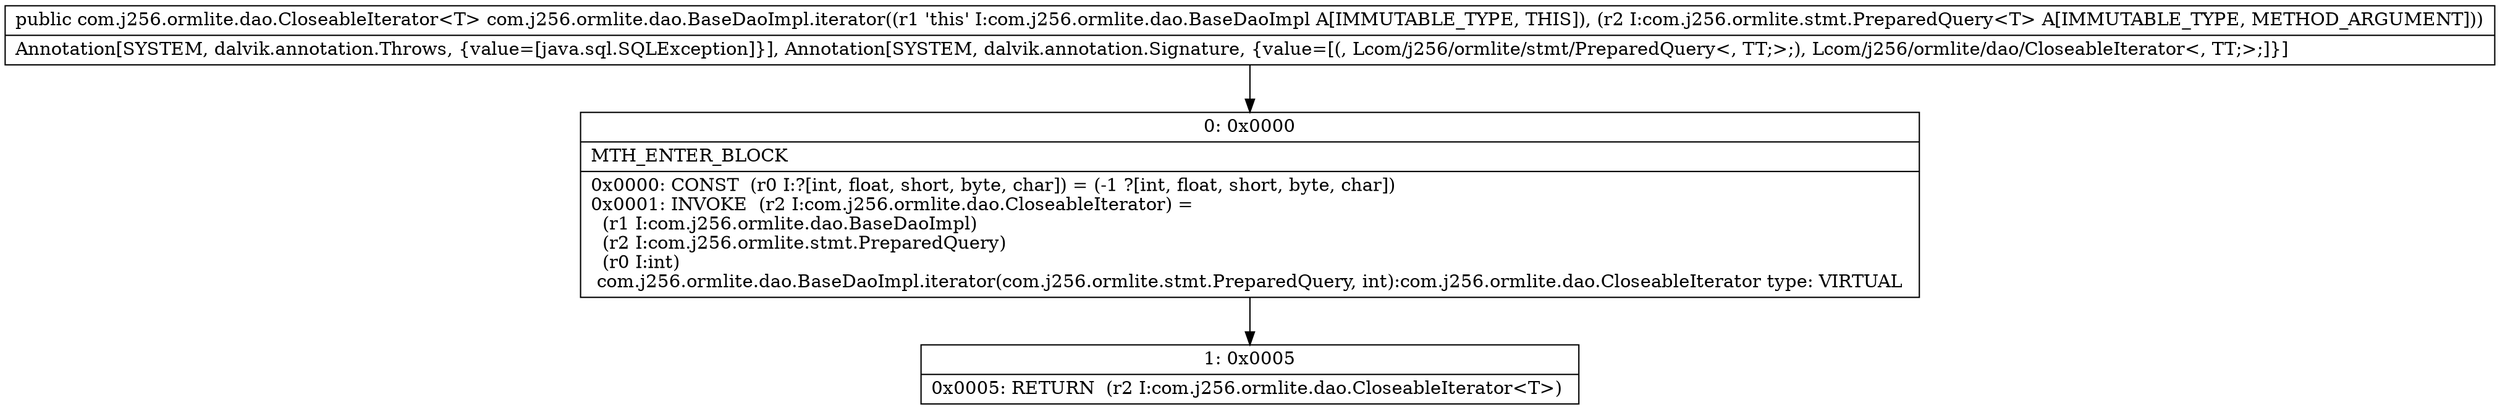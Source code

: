 digraph "CFG forcom.j256.ormlite.dao.BaseDaoImpl.iterator(Lcom\/j256\/ormlite\/stmt\/PreparedQuery;)Lcom\/j256\/ormlite\/dao\/CloseableIterator;" {
Node_0 [shape=record,label="{0\:\ 0x0000|MTH_ENTER_BLOCK\l|0x0000: CONST  (r0 I:?[int, float, short, byte, char]) = (\-1 ?[int, float, short, byte, char]) \l0x0001: INVOKE  (r2 I:com.j256.ormlite.dao.CloseableIterator) = \l  (r1 I:com.j256.ormlite.dao.BaseDaoImpl)\l  (r2 I:com.j256.ormlite.stmt.PreparedQuery)\l  (r0 I:int)\l com.j256.ormlite.dao.BaseDaoImpl.iterator(com.j256.ormlite.stmt.PreparedQuery, int):com.j256.ormlite.dao.CloseableIterator type: VIRTUAL \l}"];
Node_1 [shape=record,label="{1\:\ 0x0005|0x0005: RETURN  (r2 I:com.j256.ormlite.dao.CloseableIterator\<T\>) \l}"];
MethodNode[shape=record,label="{public com.j256.ormlite.dao.CloseableIterator\<T\> com.j256.ormlite.dao.BaseDaoImpl.iterator((r1 'this' I:com.j256.ormlite.dao.BaseDaoImpl A[IMMUTABLE_TYPE, THIS]), (r2 I:com.j256.ormlite.stmt.PreparedQuery\<T\> A[IMMUTABLE_TYPE, METHOD_ARGUMENT]))  | Annotation[SYSTEM, dalvik.annotation.Throws, \{value=[java.sql.SQLException]\}], Annotation[SYSTEM, dalvik.annotation.Signature, \{value=[(, Lcom\/j256\/ormlite\/stmt\/PreparedQuery\<, TT;\>;), Lcom\/j256\/ormlite\/dao\/CloseableIterator\<, TT;\>;]\}]\l}"];
MethodNode -> Node_0;
Node_0 -> Node_1;
}

